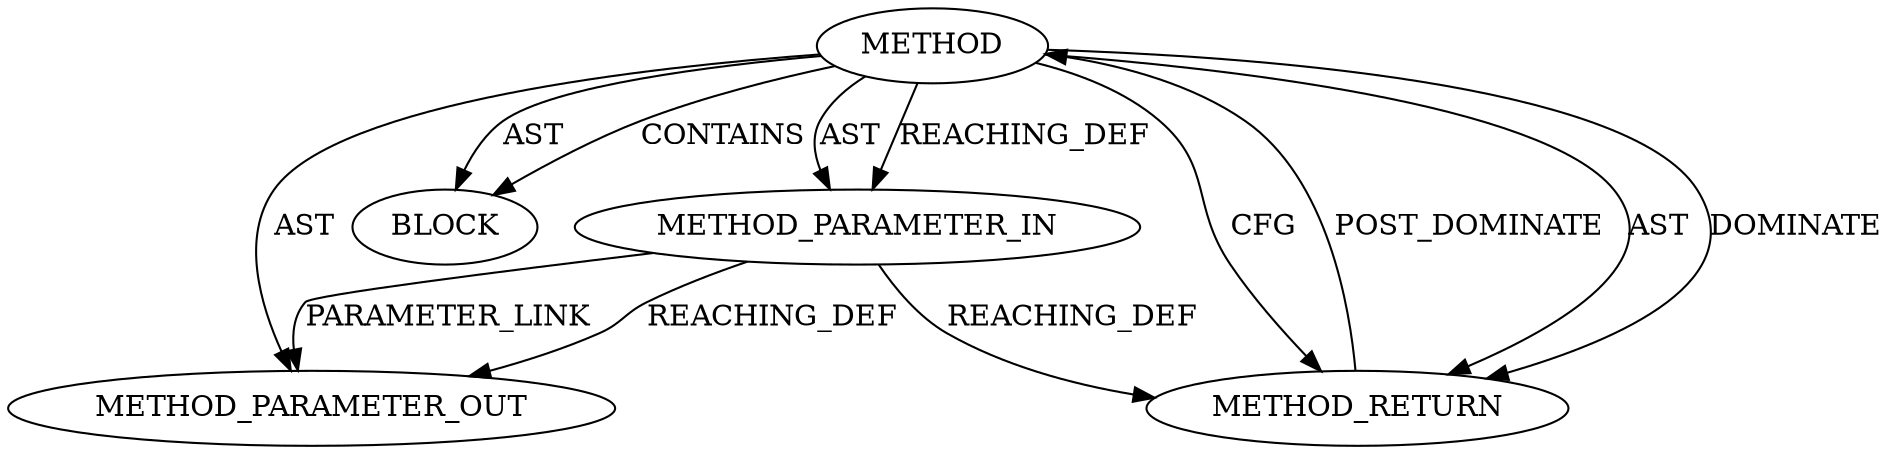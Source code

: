 digraph {
  338 [label=METHOD AST_PARENT_TYPE="NAMESPACE_BLOCK" AST_PARENT_FULL_NAME="<global>" ORDER=0 CODE="<empty>" FULL_NAME="EVP_MD_type" IS_EXTERNAL=true FILENAME="<empty>" SIGNATURE="" NAME="EVP_MD_type"]
  339 [label=METHOD_PARAMETER_IN ORDER=1 CODE="p1" IS_VARIADIC=false TYPE_FULL_NAME="ANY" EVALUATION_STRATEGY="BY_VALUE" INDEX=1 NAME="p1"]
  340 [label=BLOCK ORDER=1 ARGUMENT_INDEX=1 CODE="<empty>" TYPE_FULL_NAME="ANY"]
  341 [label=METHOD_RETURN ORDER=2 CODE="RET" TYPE_FULL_NAME="ANY" EVALUATION_STRATEGY="BY_VALUE"]
  448 [label=METHOD_PARAMETER_OUT ORDER=1 CODE="p1" IS_VARIADIC=false TYPE_FULL_NAME="ANY" EVALUATION_STRATEGY="BY_VALUE" INDEX=1 NAME="p1"]
  339 -> 448 [label=REACHING_DEF VARIABLE="p1"]
  338 -> 340 [label=CONTAINS ]
  338 -> 340 [label=AST ]
  338 -> 448 [label=AST ]
  341 -> 338 [label=POST_DOMINATE ]
  338 -> 341 [label=AST ]
  338 -> 339 [label=REACHING_DEF VARIABLE=""]
  338 -> 341 [label=DOMINATE ]
  339 -> 341 [label=REACHING_DEF VARIABLE="p1"]
  339 -> 448 [label=PARAMETER_LINK ]
  338 -> 339 [label=AST ]
  338 -> 341 [label=CFG ]
}

